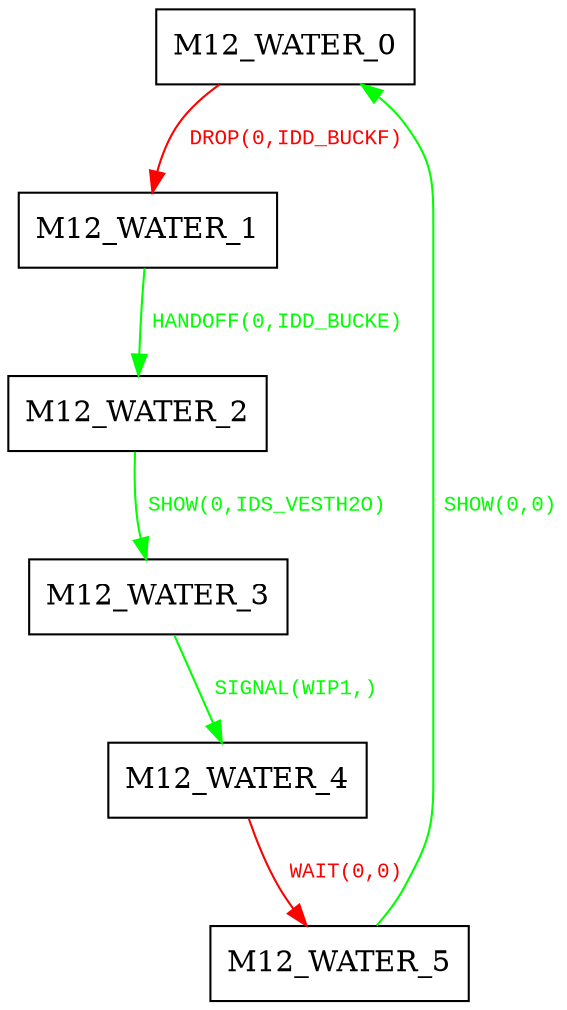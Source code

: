 digraph {
 node [shape=record];
"M12_WATER_0" -> "M12_WATER_1"[color=red, fontcolor=red, label=< <font face="Courier New" point-size="10">
DROP(0,IDD_BUCKF)<br/>
</font>>];
"M12_WATER_1" -> "M12_WATER_2"[color=green, fontcolor=green, label=< <font face="Courier New" point-size="10">
HANDOFF(0,IDD_BUCKE)<br/>
</font>>];
"M12_WATER_2" -> "M12_WATER_3"[color=green, fontcolor=green, label=< <font face="Courier New" point-size="10">
SHOW(0,IDS_VESTH2O)<br/>
</font>>];
"M12_WATER_3" -> "M12_WATER_4"[color=green, fontcolor=green, label=< <font face="Courier New" point-size="10">
SIGNAL(WIP1,)<br/>
</font>>];
"M12_WATER_4" -> "M12_WATER_5"[color=red, fontcolor=red, label=< <font face="Courier New" point-size="10">
WAIT(0,0)<br/>
</font>>];
"M12_WATER_5" -> "M12_WATER_0"[color=green, fontcolor=green, label=< <font face="Courier New" point-size="10">
SHOW(0,0)<br/>
</font>>];
}
